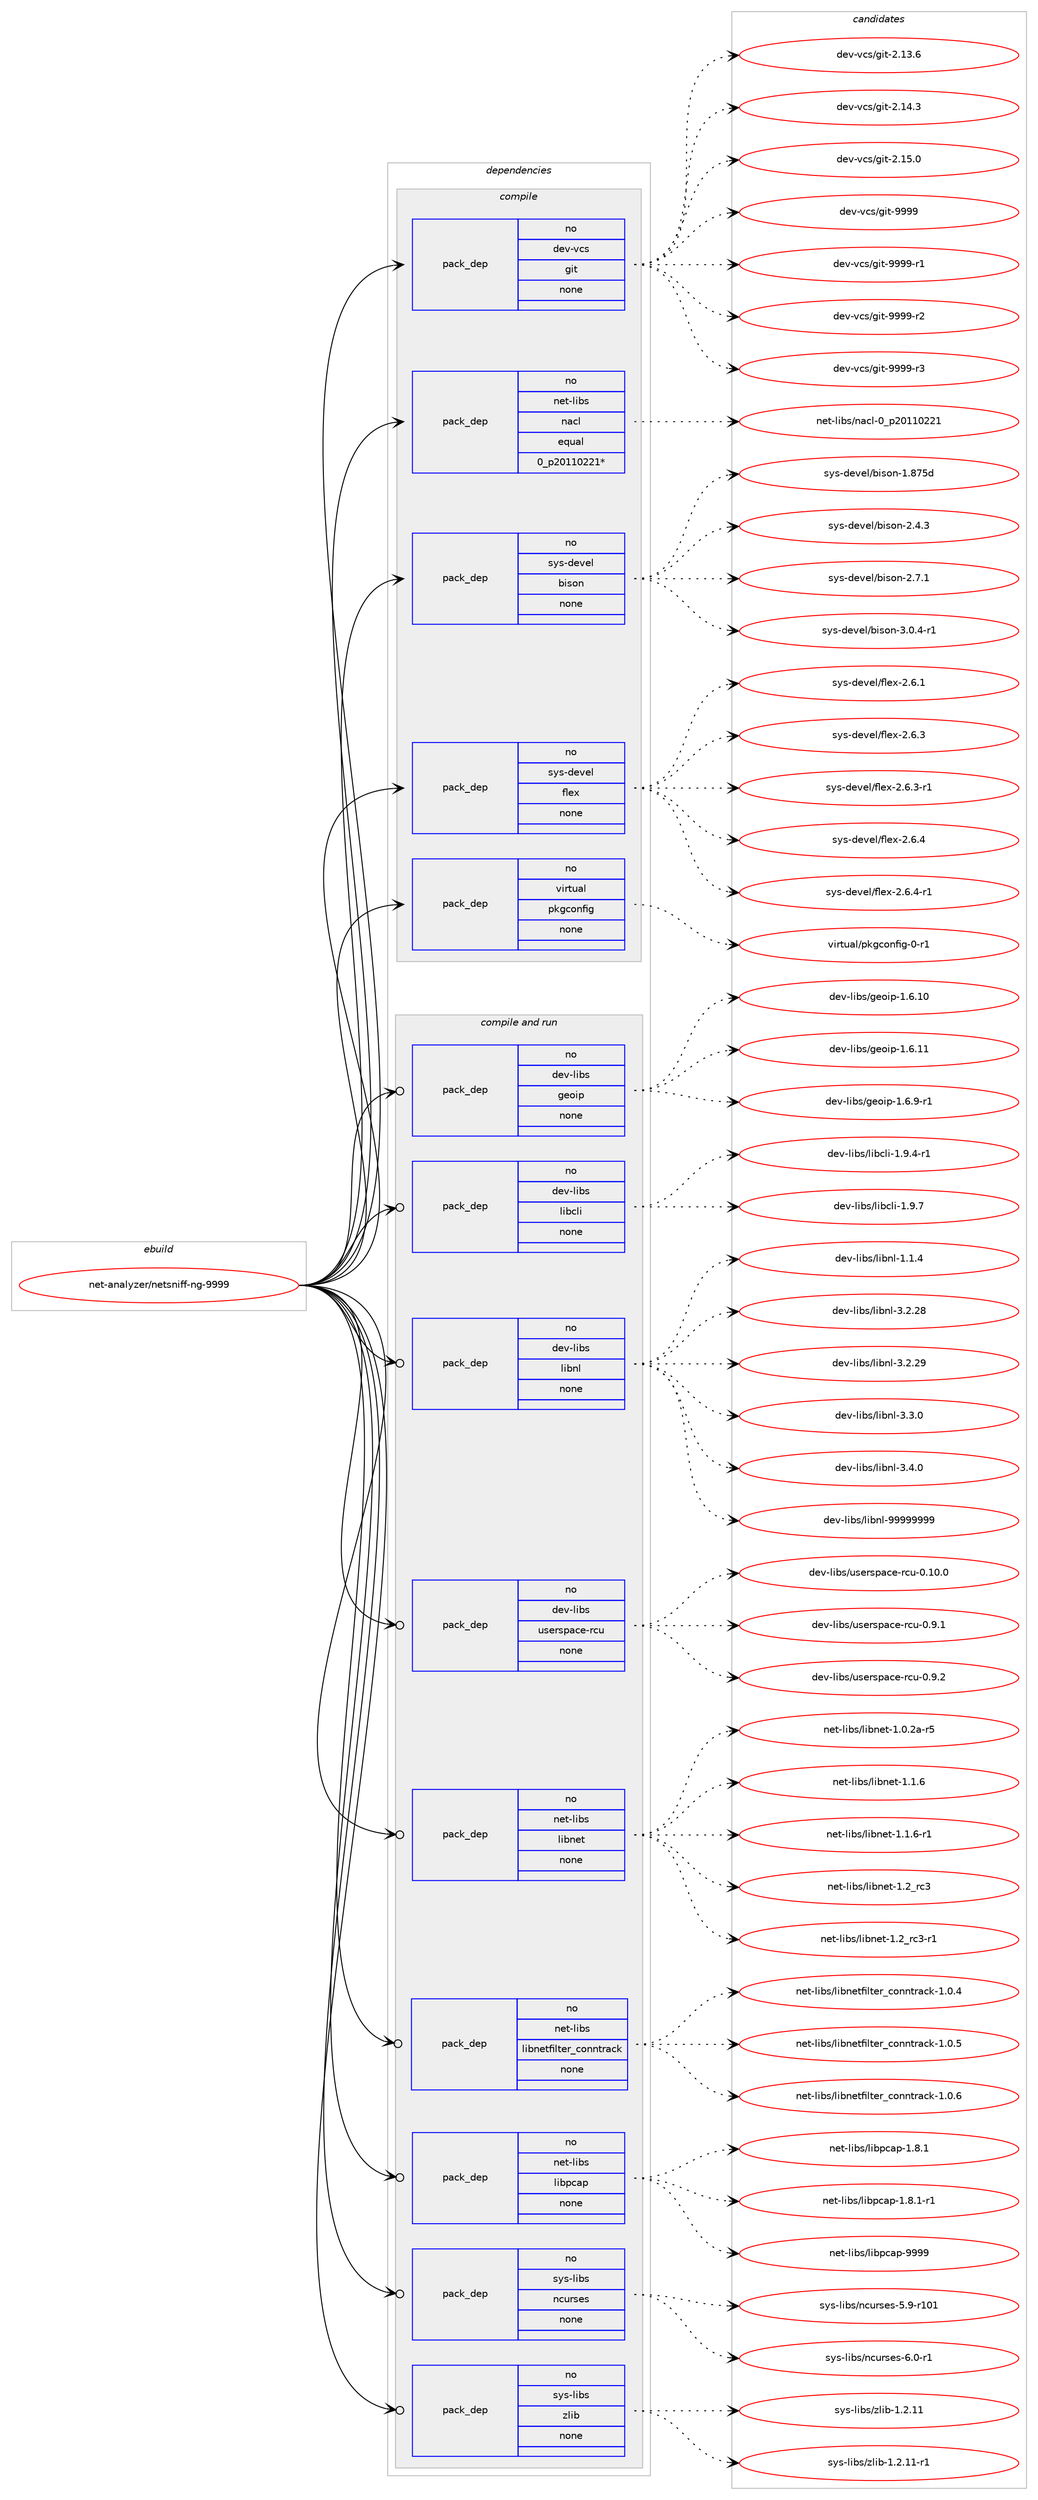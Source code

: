 digraph prolog {

# *************
# Graph options
# *************

newrank=true;
concentrate=true;
compound=true;
graph [rankdir=LR,fontname=Helvetica,fontsize=10,ranksep=1.5];#, ranksep=2.5, nodesep=0.2];
edge  [arrowhead=vee];
node  [fontname=Helvetica,fontsize=10];

# **********
# The ebuild
# **********

subgraph cluster_leftcol {
color=gray;
rank=same;
label=<<i>ebuild</i>>;
id [label="net-analyzer/netsniff-ng-9999", color=red, width=4, href="../net-analyzer/netsniff-ng-9999.svg"];
}

# ****************
# The dependencies
# ****************

subgraph cluster_midcol {
color=gray;
label=<<i>dependencies</i>>;
subgraph cluster_compile {
fillcolor="#eeeeee";
style=filled;
label=<<i>compile</i>>;
subgraph pack296385 {
dependency402157 [label=<<TABLE BORDER="0" CELLBORDER="1" CELLSPACING="0" CELLPADDING="4" WIDTH="220"><TR><TD ROWSPAN="6" CELLPADDING="30">pack_dep</TD></TR><TR><TD WIDTH="110">no</TD></TR><TR><TD>dev-vcs</TD></TR><TR><TD>git</TD></TR><TR><TD>none</TD></TR><TR><TD></TD></TR></TABLE>>, shape=none, color=blue];
}
id:e -> dependency402157:w [weight=20,style="solid",arrowhead="vee"];
subgraph pack296386 {
dependency402158 [label=<<TABLE BORDER="0" CELLBORDER="1" CELLSPACING="0" CELLPADDING="4" WIDTH="220"><TR><TD ROWSPAN="6" CELLPADDING="30">pack_dep</TD></TR><TR><TD WIDTH="110">no</TD></TR><TR><TD>net-libs</TD></TR><TR><TD>nacl</TD></TR><TR><TD>equal</TD></TR><TR><TD>0_p20110221*</TD></TR></TABLE>>, shape=none, color=blue];
}
id:e -> dependency402158:w [weight=20,style="solid",arrowhead="vee"];
subgraph pack296387 {
dependency402159 [label=<<TABLE BORDER="0" CELLBORDER="1" CELLSPACING="0" CELLPADDING="4" WIDTH="220"><TR><TD ROWSPAN="6" CELLPADDING="30">pack_dep</TD></TR><TR><TD WIDTH="110">no</TD></TR><TR><TD>sys-devel</TD></TR><TR><TD>bison</TD></TR><TR><TD>none</TD></TR><TR><TD></TD></TR></TABLE>>, shape=none, color=blue];
}
id:e -> dependency402159:w [weight=20,style="solid",arrowhead="vee"];
subgraph pack296388 {
dependency402160 [label=<<TABLE BORDER="0" CELLBORDER="1" CELLSPACING="0" CELLPADDING="4" WIDTH="220"><TR><TD ROWSPAN="6" CELLPADDING="30">pack_dep</TD></TR><TR><TD WIDTH="110">no</TD></TR><TR><TD>sys-devel</TD></TR><TR><TD>flex</TD></TR><TR><TD>none</TD></TR><TR><TD></TD></TR></TABLE>>, shape=none, color=blue];
}
id:e -> dependency402160:w [weight=20,style="solid",arrowhead="vee"];
subgraph pack296389 {
dependency402161 [label=<<TABLE BORDER="0" CELLBORDER="1" CELLSPACING="0" CELLPADDING="4" WIDTH="220"><TR><TD ROWSPAN="6" CELLPADDING="30">pack_dep</TD></TR><TR><TD WIDTH="110">no</TD></TR><TR><TD>virtual</TD></TR><TR><TD>pkgconfig</TD></TR><TR><TD>none</TD></TR><TR><TD></TD></TR></TABLE>>, shape=none, color=blue];
}
id:e -> dependency402161:w [weight=20,style="solid",arrowhead="vee"];
}
subgraph cluster_compileandrun {
fillcolor="#eeeeee";
style=filled;
label=<<i>compile and run</i>>;
subgraph pack296390 {
dependency402162 [label=<<TABLE BORDER="0" CELLBORDER="1" CELLSPACING="0" CELLPADDING="4" WIDTH="220"><TR><TD ROWSPAN="6" CELLPADDING="30">pack_dep</TD></TR><TR><TD WIDTH="110">no</TD></TR><TR><TD>dev-libs</TD></TR><TR><TD>geoip</TD></TR><TR><TD>none</TD></TR><TR><TD></TD></TR></TABLE>>, shape=none, color=blue];
}
id:e -> dependency402162:w [weight=20,style="solid",arrowhead="odotvee"];
subgraph pack296391 {
dependency402163 [label=<<TABLE BORDER="0" CELLBORDER="1" CELLSPACING="0" CELLPADDING="4" WIDTH="220"><TR><TD ROWSPAN="6" CELLPADDING="30">pack_dep</TD></TR><TR><TD WIDTH="110">no</TD></TR><TR><TD>dev-libs</TD></TR><TR><TD>libcli</TD></TR><TR><TD>none</TD></TR><TR><TD></TD></TR></TABLE>>, shape=none, color=blue];
}
id:e -> dependency402163:w [weight=20,style="solid",arrowhead="odotvee"];
subgraph pack296392 {
dependency402164 [label=<<TABLE BORDER="0" CELLBORDER="1" CELLSPACING="0" CELLPADDING="4" WIDTH="220"><TR><TD ROWSPAN="6" CELLPADDING="30">pack_dep</TD></TR><TR><TD WIDTH="110">no</TD></TR><TR><TD>dev-libs</TD></TR><TR><TD>libnl</TD></TR><TR><TD>none</TD></TR><TR><TD></TD></TR></TABLE>>, shape=none, color=blue];
}
id:e -> dependency402164:w [weight=20,style="solid",arrowhead="odotvee"];
subgraph pack296393 {
dependency402165 [label=<<TABLE BORDER="0" CELLBORDER="1" CELLSPACING="0" CELLPADDING="4" WIDTH="220"><TR><TD ROWSPAN="6" CELLPADDING="30">pack_dep</TD></TR><TR><TD WIDTH="110">no</TD></TR><TR><TD>dev-libs</TD></TR><TR><TD>userspace-rcu</TD></TR><TR><TD>none</TD></TR><TR><TD></TD></TR></TABLE>>, shape=none, color=blue];
}
id:e -> dependency402165:w [weight=20,style="solid",arrowhead="odotvee"];
subgraph pack296394 {
dependency402166 [label=<<TABLE BORDER="0" CELLBORDER="1" CELLSPACING="0" CELLPADDING="4" WIDTH="220"><TR><TD ROWSPAN="6" CELLPADDING="30">pack_dep</TD></TR><TR><TD WIDTH="110">no</TD></TR><TR><TD>net-libs</TD></TR><TR><TD>libnet</TD></TR><TR><TD>none</TD></TR><TR><TD></TD></TR></TABLE>>, shape=none, color=blue];
}
id:e -> dependency402166:w [weight=20,style="solid",arrowhead="odotvee"];
subgraph pack296395 {
dependency402167 [label=<<TABLE BORDER="0" CELLBORDER="1" CELLSPACING="0" CELLPADDING="4" WIDTH="220"><TR><TD ROWSPAN="6" CELLPADDING="30">pack_dep</TD></TR><TR><TD WIDTH="110">no</TD></TR><TR><TD>net-libs</TD></TR><TR><TD>libnetfilter_conntrack</TD></TR><TR><TD>none</TD></TR><TR><TD></TD></TR></TABLE>>, shape=none, color=blue];
}
id:e -> dependency402167:w [weight=20,style="solid",arrowhead="odotvee"];
subgraph pack296396 {
dependency402168 [label=<<TABLE BORDER="0" CELLBORDER="1" CELLSPACING="0" CELLPADDING="4" WIDTH="220"><TR><TD ROWSPAN="6" CELLPADDING="30">pack_dep</TD></TR><TR><TD WIDTH="110">no</TD></TR><TR><TD>net-libs</TD></TR><TR><TD>libpcap</TD></TR><TR><TD>none</TD></TR><TR><TD></TD></TR></TABLE>>, shape=none, color=blue];
}
id:e -> dependency402168:w [weight=20,style="solid",arrowhead="odotvee"];
subgraph pack296397 {
dependency402169 [label=<<TABLE BORDER="0" CELLBORDER="1" CELLSPACING="0" CELLPADDING="4" WIDTH="220"><TR><TD ROWSPAN="6" CELLPADDING="30">pack_dep</TD></TR><TR><TD WIDTH="110">no</TD></TR><TR><TD>sys-libs</TD></TR><TR><TD>ncurses</TD></TR><TR><TD>none</TD></TR><TR><TD></TD></TR></TABLE>>, shape=none, color=blue];
}
id:e -> dependency402169:w [weight=20,style="solid",arrowhead="odotvee"];
subgraph pack296398 {
dependency402170 [label=<<TABLE BORDER="0" CELLBORDER="1" CELLSPACING="0" CELLPADDING="4" WIDTH="220"><TR><TD ROWSPAN="6" CELLPADDING="30">pack_dep</TD></TR><TR><TD WIDTH="110">no</TD></TR><TR><TD>sys-libs</TD></TR><TR><TD>zlib</TD></TR><TR><TD>none</TD></TR><TR><TD></TD></TR></TABLE>>, shape=none, color=blue];
}
id:e -> dependency402170:w [weight=20,style="solid",arrowhead="odotvee"];
}
subgraph cluster_run {
fillcolor="#eeeeee";
style=filled;
label=<<i>run</i>>;
}
}

# **************
# The candidates
# **************

subgraph cluster_choices {
rank=same;
color=gray;
label=<<i>candidates</i>>;

subgraph choice296385 {
color=black;
nodesep=1;
choice10010111845118991154710310511645504649514654 [label="dev-vcs/git-2.13.6", color=red, width=4,href="../dev-vcs/git-2.13.6.svg"];
choice10010111845118991154710310511645504649524651 [label="dev-vcs/git-2.14.3", color=red, width=4,href="../dev-vcs/git-2.14.3.svg"];
choice10010111845118991154710310511645504649534648 [label="dev-vcs/git-2.15.0", color=red, width=4,href="../dev-vcs/git-2.15.0.svg"];
choice1001011184511899115471031051164557575757 [label="dev-vcs/git-9999", color=red, width=4,href="../dev-vcs/git-9999.svg"];
choice10010111845118991154710310511645575757574511449 [label="dev-vcs/git-9999-r1", color=red, width=4,href="../dev-vcs/git-9999-r1.svg"];
choice10010111845118991154710310511645575757574511450 [label="dev-vcs/git-9999-r2", color=red, width=4,href="../dev-vcs/git-9999-r2.svg"];
choice10010111845118991154710310511645575757574511451 [label="dev-vcs/git-9999-r3", color=red, width=4,href="../dev-vcs/git-9999-r3.svg"];
dependency402157:e -> choice10010111845118991154710310511645504649514654:w [style=dotted,weight="100"];
dependency402157:e -> choice10010111845118991154710310511645504649524651:w [style=dotted,weight="100"];
dependency402157:e -> choice10010111845118991154710310511645504649534648:w [style=dotted,weight="100"];
dependency402157:e -> choice1001011184511899115471031051164557575757:w [style=dotted,weight="100"];
dependency402157:e -> choice10010111845118991154710310511645575757574511449:w [style=dotted,weight="100"];
dependency402157:e -> choice10010111845118991154710310511645575757574511450:w [style=dotted,weight="100"];
dependency402157:e -> choice10010111845118991154710310511645575757574511451:w [style=dotted,weight="100"];
}
subgraph choice296386 {
color=black;
nodesep=1;
choice11010111645108105981154711097991084548951125048494948505049 [label="net-libs/nacl-0_p20110221", color=red, width=4,href="../net-libs/nacl-0_p20110221.svg"];
dependency402158:e -> choice11010111645108105981154711097991084548951125048494948505049:w [style=dotted,weight="100"];
}
subgraph choice296387 {
color=black;
nodesep=1;
choice115121115451001011181011084798105115111110454946565553100 [label="sys-devel/bison-1.875d", color=red, width=4,href="../sys-devel/bison-1.875d.svg"];
choice115121115451001011181011084798105115111110455046524651 [label="sys-devel/bison-2.4.3", color=red, width=4,href="../sys-devel/bison-2.4.3.svg"];
choice115121115451001011181011084798105115111110455046554649 [label="sys-devel/bison-2.7.1", color=red, width=4,href="../sys-devel/bison-2.7.1.svg"];
choice1151211154510010111810110847981051151111104551464846524511449 [label="sys-devel/bison-3.0.4-r1", color=red, width=4,href="../sys-devel/bison-3.0.4-r1.svg"];
dependency402159:e -> choice115121115451001011181011084798105115111110454946565553100:w [style=dotted,weight="100"];
dependency402159:e -> choice115121115451001011181011084798105115111110455046524651:w [style=dotted,weight="100"];
dependency402159:e -> choice115121115451001011181011084798105115111110455046554649:w [style=dotted,weight="100"];
dependency402159:e -> choice1151211154510010111810110847981051151111104551464846524511449:w [style=dotted,weight="100"];
}
subgraph choice296388 {
color=black;
nodesep=1;
choice1151211154510010111810110847102108101120455046544649 [label="sys-devel/flex-2.6.1", color=red, width=4,href="../sys-devel/flex-2.6.1.svg"];
choice1151211154510010111810110847102108101120455046544651 [label="sys-devel/flex-2.6.3", color=red, width=4,href="../sys-devel/flex-2.6.3.svg"];
choice11512111545100101118101108471021081011204550465446514511449 [label="sys-devel/flex-2.6.3-r1", color=red, width=4,href="../sys-devel/flex-2.6.3-r1.svg"];
choice1151211154510010111810110847102108101120455046544652 [label="sys-devel/flex-2.6.4", color=red, width=4,href="../sys-devel/flex-2.6.4.svg"];
choice11512111545100101118101108471021081011204550465446524511449 [label="sys-devel/flex-2.6.4-r1", color=red, width=4,href="../sys-devel/flex-2.6.4-r1.svg"];
dependency402160:e -> choice1151211154510010111810110847102108101120455046544649:w [style=dotted,weight="100"];
dependency402160:e -> choice1151211154510010111810110847102108101120455046544651:w [style=dotted,weight="100"];
dependency402160:e -> choice11512111545100101118101108471021081011204550465446514511449:w [style=dotted,weight="100"];
dependency402160:e -> choice1151211154510010111810110847102108101120455046544652:w [style=dotted,weight="100"];
dependency402160:e -> choice11512111545100101118101108471021081011204550465446524511449:w [style=dotted,weight="100"];
}
subgraph choice296389 {
color=black;
nodesep=1;
choice11810511411611797108471121071039911111010210510345484511449 [label="virtual/pkgconfig-0-r1", color=red, width=4,href="../virtual/pkgconfig-0-r1.svg"];
dependency402161:e -> choice11810511411611797108471121071039911111010210510345484511449:w [style=dotted,weight="100"];
}
subgraph choice296390 {
color=black;
nodesep=1;
choice10010111845108105981154710310111110511245494654464948 [label="dev-libs/geoip-1.6.10", color=red, width=4,href="../dev-libs/geoip-1.6.10.svg"];
choice10010111845108105981154710310111110511245494654464949 [label="dev-libs/geoip-1.6.11", color=red, width=4,href="../dev-libs/geoip-1.6.11.svg"];
choice1001011184510810598115471031011111051124549465446574511449 [label="dev-libs/geoip-1.6.9-r1", color=red, width=4,href="../dev-libs/geoip-1.6.9-r1.svg"];
dependency402162:e -> choice10010111845108105981154710310111110511245494654464948:w [style=dotted,weight="100"];
dependency402162:e -> choice10010111845108105981154710310111110511245494654464949:w [style=dotted,weight="100"];
dependency402162:e -> choice1001011184510810598115471031011111051124549465446574511449:w [style=dotted,weight="100"];
}
subgraph choice296391 {
color=black;
nodesep=1;
choice10010111845108105981154710810598991081054549465746524511449 [label="dev-libs/libcli-1.9.4-r1", color=red, width=4,href="../dev-libs/libcli-1.9.4-r1.svg"];
choice1001011184510810598115471081059899108105454946574655 [label="dev-libs/libcli-1.9.7", color=red, width=4,href="../dev-libs/libcli-1.9.7.svg"];
dependency402163:e -> choice10010111845108105981154710810598991081054549465746524511449:w [style=dotted,weight="100"];
dependency402163:e -> choice1001011184510810598115471081059899108105454946574655:w [style=dotted,weight="100"];
}
subgraph choice296392 {
color=black;
nodesep=1;
choice10010111845108105981154710810598110108454946494652 [label="dev-libs/libnl-1.1.4", color=red, width=4,href="../dev-libs/libnl-1.1.4.svg"];
choice1001011184510810598115471081059811010845514650465056 [label="dev-libs/libnl-3.2.28", color=red, width=4,href="../dev-libs/libnl-3.2.28.svg"];
choice1001011184510810598115471081059811010845514650465057 [label="dev-libs/libnl-3.2.29", color=red, width=4,href="../dev-libs/libnl-3.2.29.svg"];
choice10010111845108105981154710810598110108455146514648 [label="dev-libs/libnl-3.3.0", color=red, width=4,href="../dev-libs/libnl-3.3.0.svg"];
choice10010111845108105981154710810598110108455146524648 [label="dev-libs/libnl-3.4.0", color=red, width=4,href="../dev-libs/libnl-3.4.0.svg"];
choice10010111845108105981154710810598110108455757575757575757 [label="dev-libs/libnl-99999999", color=red, width=4,href="../dev-libs/libnl-99999999.svg"];
dependency402164:e -> choice10010111845108105981154710810598110108454946494652:w [style=dotted,weight="100"];
dependency402164:e -> choice1001011184510810598115471081059811010845514650465056:w [style=dotted,weight="100"];
dependency402164:e -> choice1001011184510810598115471081059811010845514650465057:w [style=dotted,weight="100"];
dependency402164:e -> choice10010111845108105981154710810598110108455146514648:w [style=dotted,weight="100"];
dependency402164:e -> choice10010111845108105981154710810598110108455146524648:w [style=dotted,weight="100"];
dependency402164:e -> choice10010111845108105981154710810598110108455757575757575757:w [style=dotted,weight="100"];
}
subgraph choice296393 {
color=black;
nodesep=1;
choice1001011184510810598115471171151011141151129799101451149911745484649484648 [label="dev-libs/userspace-rcu-0.10.0", color=red, width=4,href="../dev-libs/userspace-rcu-0.10.0.svg"];
choice10010111845108105981154711711510111411511297991014511499117454846574649 [label="dev-libs/userspace-rcu-0.9.1", color=red, width=4,href="../dev-libs/userspace-rcu-0.9.1.svg"];
choice10010111845108105981154711711510111411511297991014511499117454846574650 [label="dev-libs/userspace-rcu-0.9.2", color=red, width=4,href="../dev-libs/userspace-rcu-0.9.2.svg"];
dependency402165:e -> choice1001011184510810598115471171151011141151129799101451149911745484649484648:w [style=dotted,weight="100"];
dependency402165:e -> choice10010111845108105981154711711510111411511297991014511499117454846574649:w [style=dotted,weight="100"];
dependency402165:e -> choice10010111845108105981154711711510111411511297991014511499117454846574650:w [style=dotted,weight="100"];
}
subgraph choice296394 {
color=black;
nodesep=1;
choice11010111645108105981154710810598110101116454946484650974511453 [label="net-libs/libnet-1.0.2a-r5", color=red, width=4,href="../net-libs/libnet-1.0.2a-r5.svg"];
choice11010111645108105981154710810598110101116454946494654 [label="net-libs/libnet-1.1.6", color=red, width=4,href="../net-libs/libnet-1.1.6.svg"];
choice110101116451081059811547108105981101011164549464946544511449 [label="net-libs/libnet-1.1.6-r1", color=red, width=4,href="../net-libs/libnet-1.1.6-r1.svg"];
choice1101011164510810598115471081059811010111645494650951149951 [label="net-libs/libnet-1.2_rc3", color=red, width=4,href="../net-libs/libnet-1.2_rc3.svg"];
choice11010111645108105981154710810598110101116454946509511499514511449 [label="net-libs/libnet-1.2_rc3-r1", color=red, width=4,href="../net-libs/libnet-1.2_rc3-r1.svg"];
dependency402166:e -> choice11010111645108105981154710810598110101116454946484650974511453:w [style=dotted,weight="100"];
dependency402166:e -> choice11010111645108105981154710810598110101116454946494654:w [style=dotted,weight="100"];
dependency402166:e -> choice110101116451081059811547108105981101011164549464946544511449:w [style=dotted,weight="100"];
dependency402166:e -> choice1101011164510810598115471081059811010111645494650951149951:w [style=dotted,weight="100"];
dependency402166:e -> choice11010111645108105981154710810598110101116454946509511499514511449:w [style=dotted,weight="100"];
}
subgraph choice296395 {
color=black;
nodesep=1;
choice1101011164510810598115471081059811010111610210510811610111495991111101101161149799107454946484652 [label="net-libs/libnetfilter_conntrack-1.0.4", color=red, width=4,href="../net-libs/libnetfilter_conntrack-1.0.4.svg"];
choice1101011164510810598115471081059811010111610210510811610111495991111101101161149799107454946484653 [label="net-libs/libnetfilter_conntrack-1.0.5", color=red, width=4,href="../net-libs/libnetfilter_conntrack-1.0.5.svg"];
choice1101011164510810598115471081059811010111610210510811610111495991111101101161149799107454946484654 [label="net-libs/libnetfilter_conntrack-1.0.6", color=red, width=4,href="../net-libs/libnetfilter_conntrack-1.0.6.svg"];
dependency402167:e -> choice1101011164510810598115471081059811010111610210510811610111495991111101101161149799107454946484652:w [style=dotted,weight="100"];
dependency402167:e -> choice1101011164510810598115471081059811010111610210510811610111495991111101101161149799107454946484653:w [style=dotted,weight="100"];
dependency402167:e -> choice1101011164510810598115471081059811010111610210510811610111495991111101101161149799107454946484654:w [style=dotted,weight="100"];
}
subgraph choice296396 {
color=black;
nodesep=1;
choice110101116451081059811547108105981129997112454946564649 [label="net-libs/libpcap-1.8.1", color=red, width=4,href="../net-libs/libpcap-1.8.1.svg"];
choice1101011164510810598115471081059811299971124549465646494511449 [label="net-libs/libpcap-1.8.1-r1", color=red, width=4,href="../net-libs/libpcap-1.8.1-r1.svg"];
choice1101011164510810598115471081059811299971124557575757 [label="net-libs/libpcap-9999", color=red, width=4,href="../net-libs/libpcap-9999.svg"];
dependency402168:e -> choice110101116451081059811547108105981129997112454946564649:w [style=dotted,weight="100"];
dependency402168:e -> choice1101011164510810598115471081059811299971124549465646494511449:w [style=dotted,weight="100"];
dependency402168:e -> choice1101011164510810598115471081059811299971124557575757:w [style=dotted,weight="100"];
}
subgraph choice296397 {
color=black;
nodesep=1;
choice115121115451081059811547110991171141151011154553465745114494849 [label="sys-libs/ncurses-5.9-r101", color=red, width=4,href="../sys-libs/ncurses-5.9-r101.svg"];
choice11512111545108105981154711099117114115101115455446484511449 [label="sys-libs/ncurses-6.0-r1", color=red, width=4,href="../sys-libs/ncurses-6.0-r1.svg"];
dependency402169:e -> choice115121115451081059811547110991171141151011154553465745114494849:w [style=dotted,weight="100"];
dependency402169:e -> choice11512111545108105981154711099117114115101115455446484511449:w [style=dotted,weight="100"];
}
subgraph choice296398 {
color=black;
nodesep=1;
choice1151211154510810598115471221081059845494650464949 [label="sys-libs/zlib-1.2.11", color=red, width=4,href="../sys-libs/zlib-1.2.11.svg"];
choice11512111545108105981154712210810598454946504649494511449 [label="sys-libs/zlib-1.2.11-r1", color=red, width=4,href="../sys-libs/zlib-1.2.11-r1.svg"];
dependency402170:e -> choice1151211154510810598115471221081059845494650464949:w [style=dotted,weight="100"];
dependency402170:e -> choice11512111545108105981154712210810598454946504649494511449:w [style=dotted,weight="100"];
}
}

}
